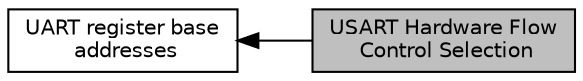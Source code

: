 digraph "USART Hardware Flow Control Selection"
{
  edge [fontname="Helvetica",fontsize="10",labelfontname="Helvetica",labelfontsize="10"];
  node [fontname="Helvetica",fontsize="10",shape=record];
  rankdir=LR;
  Node0 [label="USART Hardware Flow\l Control Selection",height=0.2,width=0.4,color="black", fillcolor="grey75", style="filled", fontcolor="black"];
  Node1 [label="UART register base\l addresses",height=0.2,width=0.4,color="black", fillcolor="white", style="filled",URL="$group__uart__reg__base.html"];
  Node1->Node0 [shape=plaintext, dir="back", style="solid"];
}
